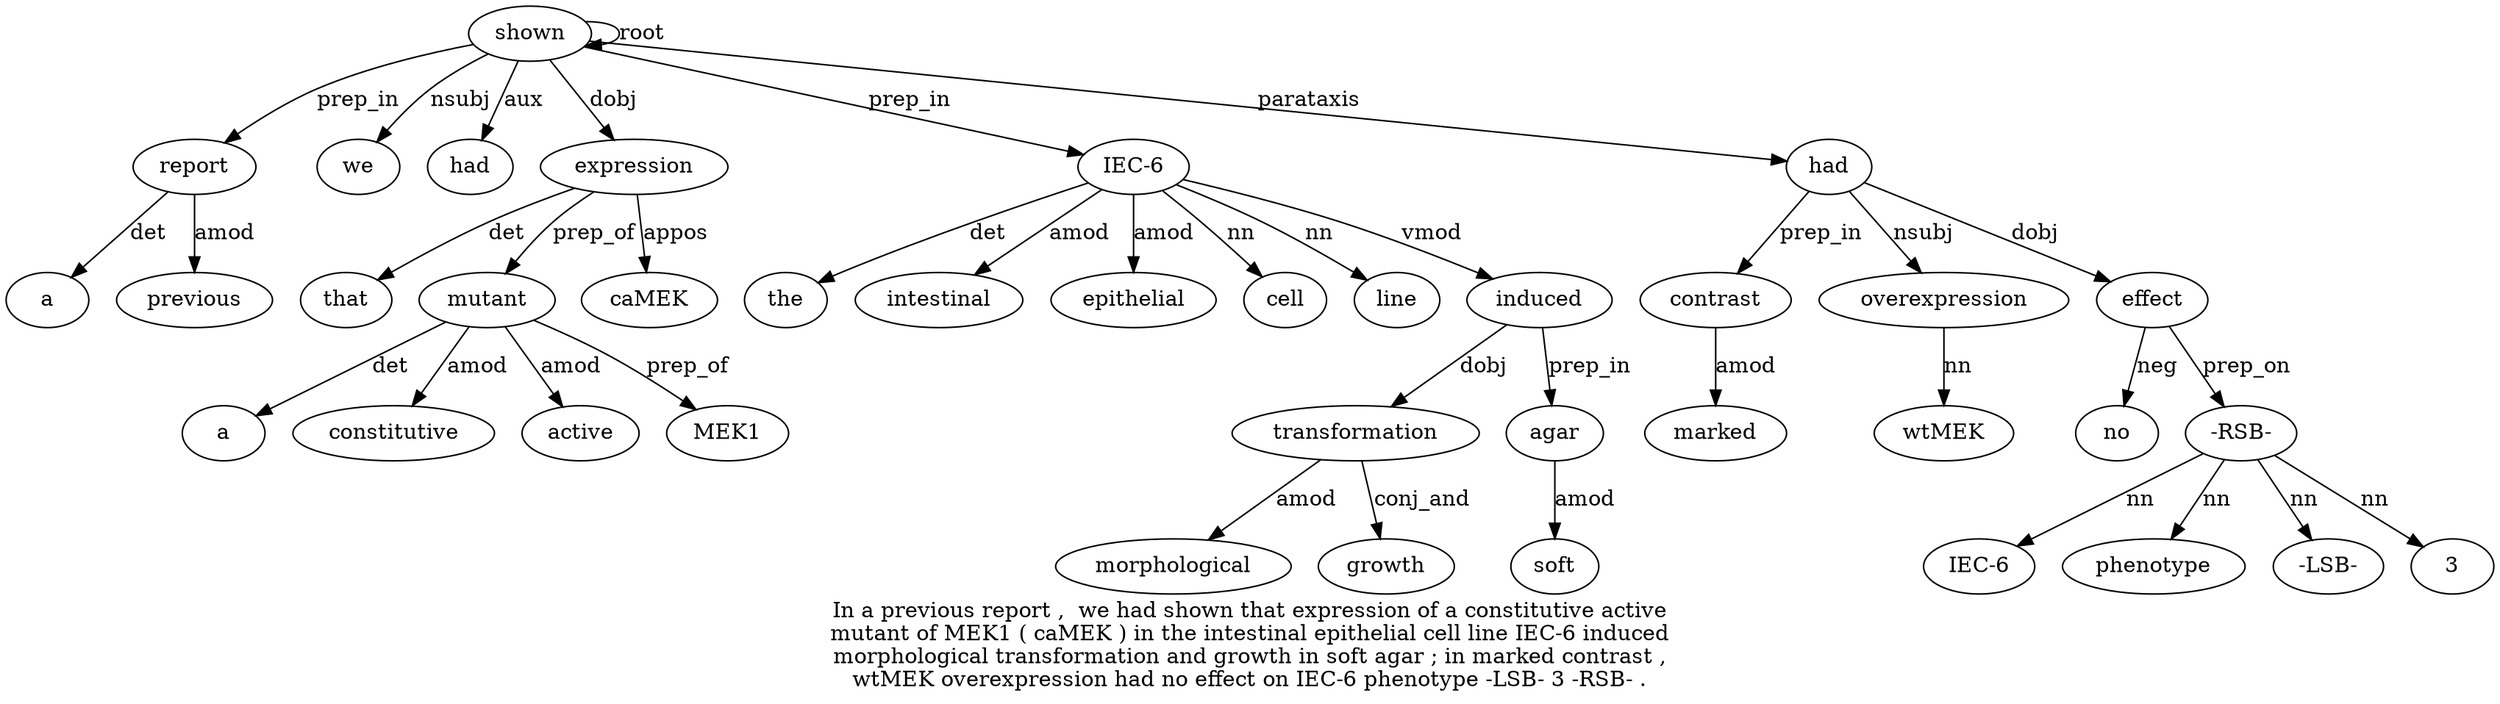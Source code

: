 digraph "In a previous report ,  we had shown that expression of a constitutive active mutant of MEK1 ( caMEK ) in the intestinal epithelial cell line IEC-6 induced morphological transformation and growth in soft agar ; in marked contrast ,  wtMEK overexpression had no effect on IEC-6 phenotype -LSB- 3 -RSB- ." {
label="In a previous report ,  we had shown that expression of a constitutive active
mutant of MEK1 ( caMEK ) in the intestinal epithelial cell line IEC-6 induced
morphological transformation and growth in soft agar ; in marked contrast ,
wtMEK overexpression had no effect on IEC-6 phenotype -LSB- 3 -RSB- .";
report4 [style=filled, fillcolor=white, label=report];
a2 [style=filled, fillcolor=white, label=a];
report4 -> a2  [label=det];
previous3 [style=filled, fillcolor=white, label=previous];
report4 -> previous3  [label=amod];
shown8 [style=filled, fillcolor=white, label=shown];
shown8 -> report4  [label=prep_in];
we6 [style=filled, fillcolor=white, label=we];
shown8 -> we6  [label=nsubj];
had7 [style=filled, fillcolor=white, label=had];
shown8 -> had7  [label=aux];
shown8 -> shown8  [label=root];
expression10 [style=filled, fillcolor=white, label=expression];
that9 [style=filled, fillcolor=white, label=that];
expression10 -> that9  [label=det];
shown8 -> expression10  [label=dobj];
mutant15 [style=filled, fillcolor=white, label=mutant];
a12 [style=filled, fillcolor=white, label=a];
mutant15 -> a12  [label=det];
constitutive13 [style=filled, fillcolor=white, label=constitutive];
mutant15 -> constitutive13  [label=amod];
active14 [style=filled, fillcolor=white, label=active];
mutant15 -> active14  [label=amod];
expression10 -> mutant15  [label=prep_of];
MEK117 [style=filled, fillcolor=white, label=MEK1];
mutant15 -> MEK117  [label=prep_of];
caMEK19 [style=filled, fillcolor=white, label=caMEK];
expression10 -> caMEK19  [label=appos];
"IEC-627" [style=filled, fillcolor=white, label="IEC-6"];
the22 [style=filled, fillcolor=white, label=the];
"IEC-627" -> the22  [label=det];
intestinal23 [style=filled, fillcolor=white, label=intestinal];
"IEC-627" -> intestinal23  [label=amod];
epithelial24 [style=filled, fillcolor=white, label=epithelial];
"IEC-627" -> epithelial24  [label=amod];
cell25 [style=filled, fillcolor=white, label=cell];
"IEC-627" -> cell25  [label=nn];
line26 [style=filled, fillcolor=white, label=line];
"IEC-627" -> line26  [label=nn];
shown8 -> "IEC-627"  [label=prep_in];
induced28 [style=filled, fillcolor=white, label=induced];
"IEC-627" -> induced28  [label=vmod];
transformation30 [style=filled, fillcolor=white, label=transformation];
morphological29 [style=filled, fillcolor=white, label=morphological];
transformation30 -> morphological29  [label=amod];
induced28 -> transformation30  [label=dobj];
growth32 [style=filled, fillcolor=white, label=growth];
transformation30 -> growth32  [label=conj_and];
agar35 [style=filled, fillcolor=white, label=agar];
soft34 [style=filled, fillcolor=white, label=soft];
agar35 -> soft34  [label=amod];
induced28 -> agar35  [label=prep_in];
contrast39 [style=filled, fillcolor=white, label=contrast];
marked38 [style=filled, fillcolor=white, label=marked];
contrast39 -> marked38  [label=amod];
had43 [style=filled, fillcolor=white, label=had];
had43 -> contrast39  [label=prep_in];
overexpression42 [style=filled, fillcolor=white, label=overexpression];
wtMEK41 [style=filled, fillcolor=white, label=wtMEK];
overexpression42 -> wtMEK41  [label=nn];
had43 -> overexpression42  [label=nsubj];
shown8 -> had43  [label=parataxis];
effect45 [style=filled, fillcolor=white, label=effect];
no44 [style=filled, fillcolor=white, label=no];
effect45 -> no44  [label=neg];
had43 -> effect45  [label=dobj];
"-RSB-51" [style=filled, fillcolor=white, label="-RSB-"];
"IEC-647" [style=filled, fillcolor=white, label="IEC-6"];
"-RSB-51" -> "IEC-647"  [label=nn];
phenotype48 [style=filled, fillcolor=white, label=phenotype];
"-RSB-51" -> phenotype48  [label=nn];
"-LSB-49" [style=filled, fillcolor=white, label="-LSB-"];
"-RSB-51" -> "-LSB-49"  [label=nn];
350 [style=filled, fillcolor=white, label=3];
"-RSB-51" -> 350  [label=nn];
effect45 -> "-RSB-51"  [label=prep_on];
}
